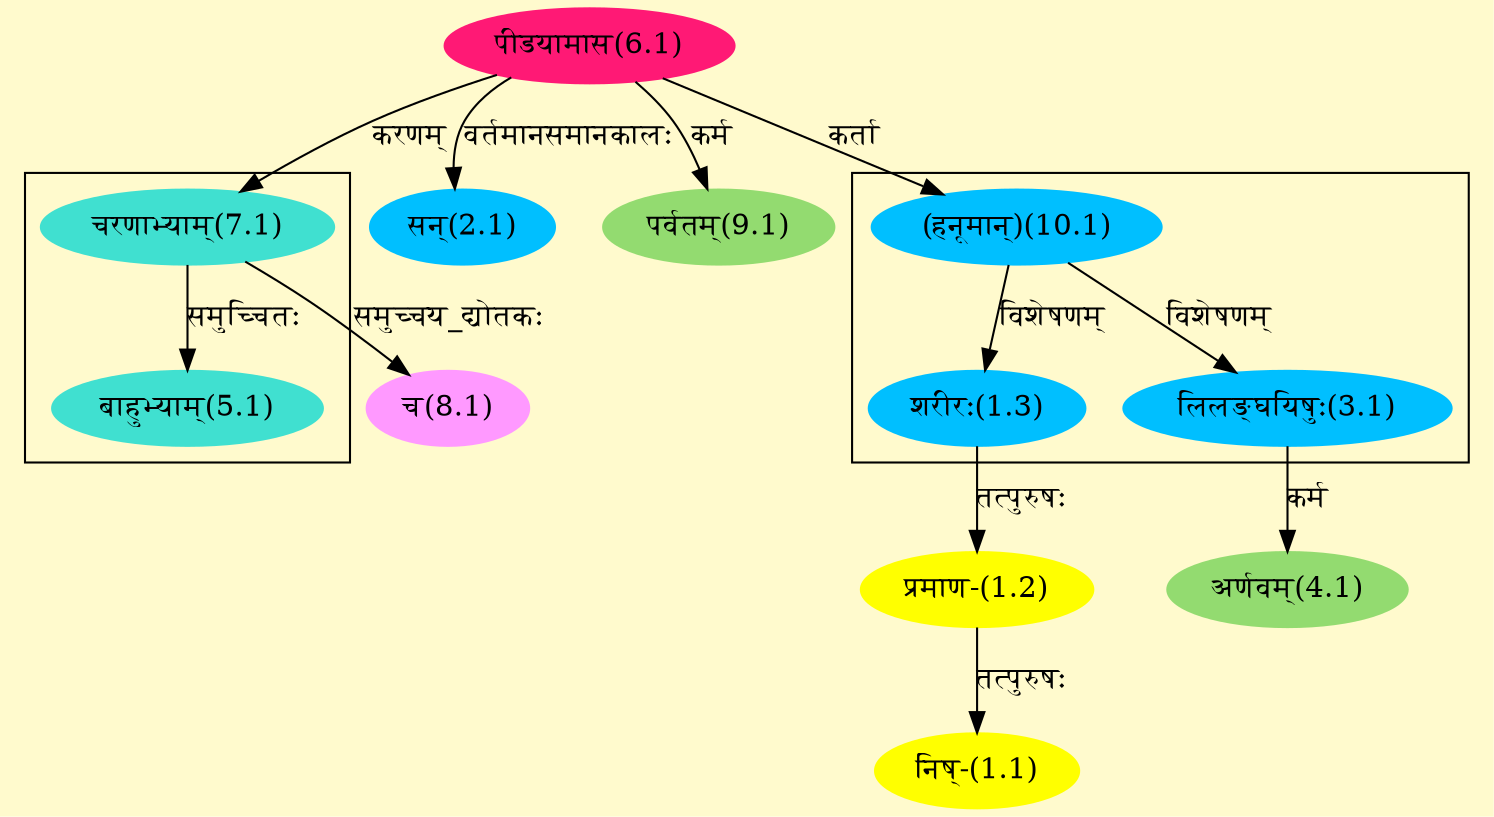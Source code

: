 digraph G{
rankdir=BT;
 compound=true;
 bgcolor="lemonchiffon1";

subgraph cluster_1{
Node1_3 [style=filled, color="#00BFFF" label = "शरीरः(1.3)"]
Node10_1 [style=filled, color="#00BFFF" label = "(हनूमान्)(10.1)"]
Node3_1 [style=filled, color="#00BFFF" label = "लिलङ्घयिषुः(3.1)"]

}

subgraph cluster_2{
Node5_1 [style=filled, color="#40E0D0" label = "बाहुभ्याम्(5.1)"]
Node7_1 [style=filled, color="#40E0D0" label = "चरणाभ्याम्(7.1)"]

}
Node1_1 [style=filled, color="#FFFF00" label = "निष्-(1.1)"]
Node1_2 [style=filled, color="#FFFF00" label = "प्रमाण-(1.2)"]
Node1_3 [style=filled, color="#00BFFF" label = "शरीरः(1.3)"]
Node2_1 [style=filled, color="#00BFFF" label = "सन्(2.1)"]
Node6_1 [style=filled, color="#FF1975" label = "पीडयामास(6.1)"]
Node4_1 [style=filled, color="#93DB70" label = "अर्णवम्(4.1)"]
Node3_1 [style=filled, color="#00BFFF" label = "लिलङ्घयिषुः(3.1)"]
Node [style=filled, color="" label = "()"]
Node7_1 [style=filled, color="#40E0D0" label = "चरणाभ्याम्(7.1)"]
Node8_1 [style=filled, color="#FF99FF" label = "च(8.1)"]
Node9_1 [style=filled, color="#93DB70" label = "पर्वतम्(9.1)"]
Node10_1 [style=filled, color="#00BFFF" label = "(हनूमान्)(10.1)"]
/* Start of Relations section */

Node1_1 -> Node1_2 [  label="तत्पुरुषः"  dir="back" ]
Node1_2 -> Node1_3 [  label="तत्पुरुषः"  dir="back" ]
Node1_3 -> Node10_1 [  label="विशेषणम्"  dir="back" ]
Node2_1 -> Node6_1 [  label="वर्तमानसमानकालः"  dir="back" ]
Node3_1 -> Node10_1 [  label="विशेषणम्"  dir="back" ]
Node4_1 -> Node3_1 [  label="कर्म"  dir="back" ]
Node5_1 -> Node7_1 [  label="समुच्चितः"  dir="back" ]
Node7_1 -> Node6_1 [  label="करणम्"  dir="back" ]
Node8_1 -> Node7_1 [  label="समुच्चय_द्योतकः"  dir="back" ]
Node9_1 -> Node6_1 [  label="कर्म"  dir="back" ]
Node10_1 -> Node6_1 [  label="कर्ता"  dir="back" ]
}
